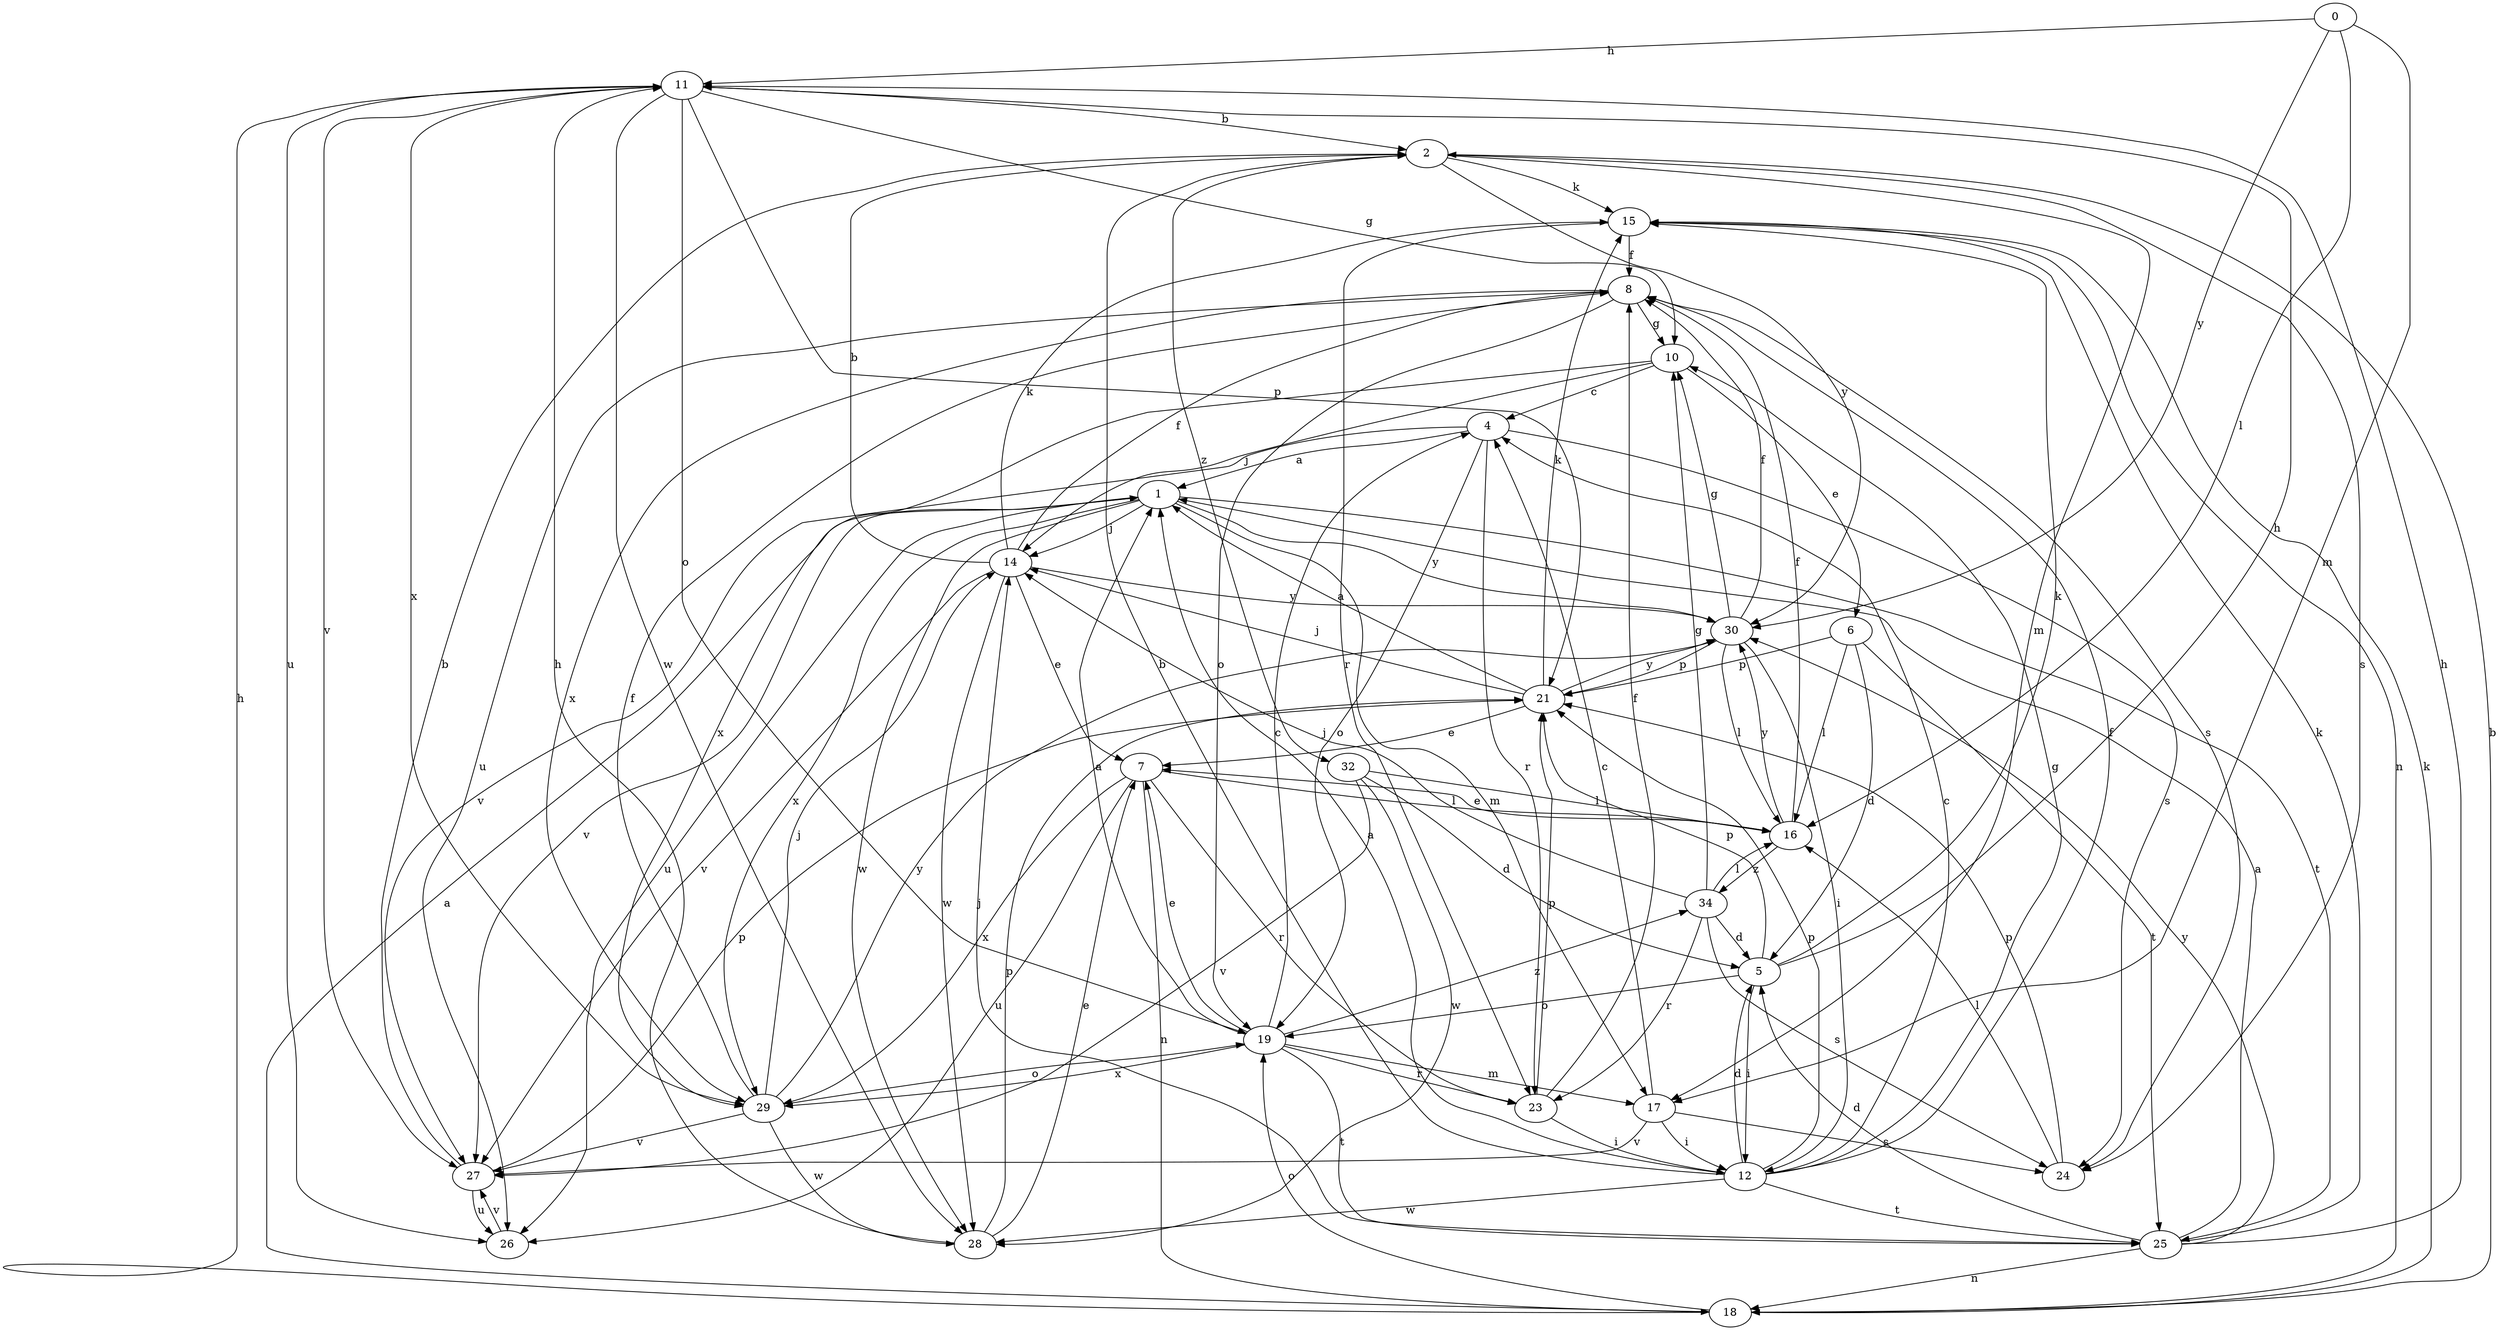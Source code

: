 strict digraph  {
0;
1;
2;
4;
5;
6;
7;
8;
10;
11;
12;
14;
15;
16;
17;
18;
19;
21;
23;
24;
25;
26;
27;
28;
29;
30;
32;
34;
0 -> 11  [label=h];
0 -> 16  [label=l];
0 -> 17  [label=m];
0 -> 30  [label=y];
1 -> 14  [label=j];
1 -> 17  [label=m];
1 -> 25  [label=t];
1 -> 26  [label=u];
1 -> 27  [label=v];
1 -> 28  [label=w];
1 -> 29  [label=x];
1 -> 30  [label=y];
2 -> 15  [label=k];
2 -> 17  [label=m];
2 -> 24  [label=s];
2 -> 30  [label=y];
2 -> 32  [label=z];
4 -> 1  [label=a];
4 -> 19  [label=o];
4 -> 23  [label=r];
4 -> 24  [label=s];
4 -> 27  [label=v];
5 -> 11  [label=h];
5 -> 12  [label=i];
5 -> 15  [label=k];
5 -> 19  [label=o];
5 -> 21  [label=p];
6 -> 5  [label=d];
6 -> 16  [label=l];
6 -> 21  [label=p];
6 -> 25  [label=t];
7 -> 16  [label=l];
7 -> 18  [label=n];
7 -> 23  [label=r];
7 -> 26  [label=u];
7 -> 29  [label=x];
8 -> 10  [label=g];
8 -> 19  [label=o];
8 -> 24  [label=s];
8 -> 26  [label=u];
8 -> 29  [label=x];
10 -> 4  [label=c];
10 -> 6  [label=e];
10 -> 14  [label=j];
10 -> 29  [label=x];
11 -> 2  [label=b];
11 -> 10  [label=g];
11 -> 19  [label=o];
11 -> 21  [label=p];
11 -> 26  [label=u];
11 -> 27  [label=v];
11 -> 28  [label=w];
11 -> 29  [label=x];
12 -> 1  [label=a];
12 -> 2  [label=b];
12 -> 4  [label=c];
12 -> 5  [label=d];
12 -> 8  [label=f];
12 -> 10  [label=g];
12 -> 21  [label=p];
12 -> 25  [label=t];
12 -> 28  [label=w];
14 -> 2  [label=b];
14 -> 7  [label=e];
14 -> 8  [label=f];
14 -> 15  [label=k];
14 -> 27  [label=v];
14 -> 28  [label=w];
14 -> 30  [label=y];
15 -> 8  [label=f];
15 -> 18  [label=n];
15 -> 23  [label=r];
16 -> 7  [label=e];
16 -> 8  [label=f];
16 -> 30  [label=y];
16 -> 34  [label=z];
17 -> 4  [label=c];
17 -> 12  [label=i];
17 -> 24  [label=s];
17 -> 27  [label=v];
18 -> 1  [label=a];
18 -> 2  [label=b];
18 -> 11  [label=h];
18 -> 15  [label=k];
18 -> 19  [label=o];
19 -> 1  [label=a];
19 -> 4  [label=c];
19 -> 7  [label=e];
19 -> 17  [label=m];
19 -> 23  [label=r];
19 -> 25  [label=t];
19 -> 29  [label=x];
19 -> 34  [label=z];
21 -> 1  [label=a];
21 -> 7  [label=e];
21 -> 14  [label=j];
21 -> 15  [label=k];
21 -> 30  [label=y];
23 -> 8  [label=f];
23 -> 12  [label=i];
23 -> 21  [label=p];
24 -> 16  [label=l];
24 -> 21  [label=p];
25 -> 1  [label=a];
25 -> 5  [label=d];
25 -> 11  [label=h];
25 -> 14  [label=j];
25 -> 15  [label=k];
25 -> 18  [label=n];
25 -> 30  [label=y];
26 -> 27  [label=v];
27 -> 2  [label=b];
27 -> 21  [label=p];
27 -> 26  [label=u];
28 -> 7  [label=e];
28 -> 11  [label=h];
28 -> 21  [label=p];
29 -> 8  [label=f];
29 -> 14  [label=j];
29 -> 19  [label=o];
29 -> 27  [label=v];
29 -> 28  [label=w];
29 -> 30  [label=y];
30 -> 8  [label=f];
30 -> 10  [label=g];
30 -> 12  [label=i];
30 -> 16  [label=l];
30 -> 21  [label=p];
32 -> 5  [label=d];
32 -> 16  [label=l];
32 -> 27  [label=v];
32 -> 28  [label=w];
34 -> 5  [label=d];
34 -> 10  [label=g];
34 -> 14  [label=j];
34 -> 16  [label=l];
34 -> 23  [label=r];
34 -> 24  [label=s];
}
